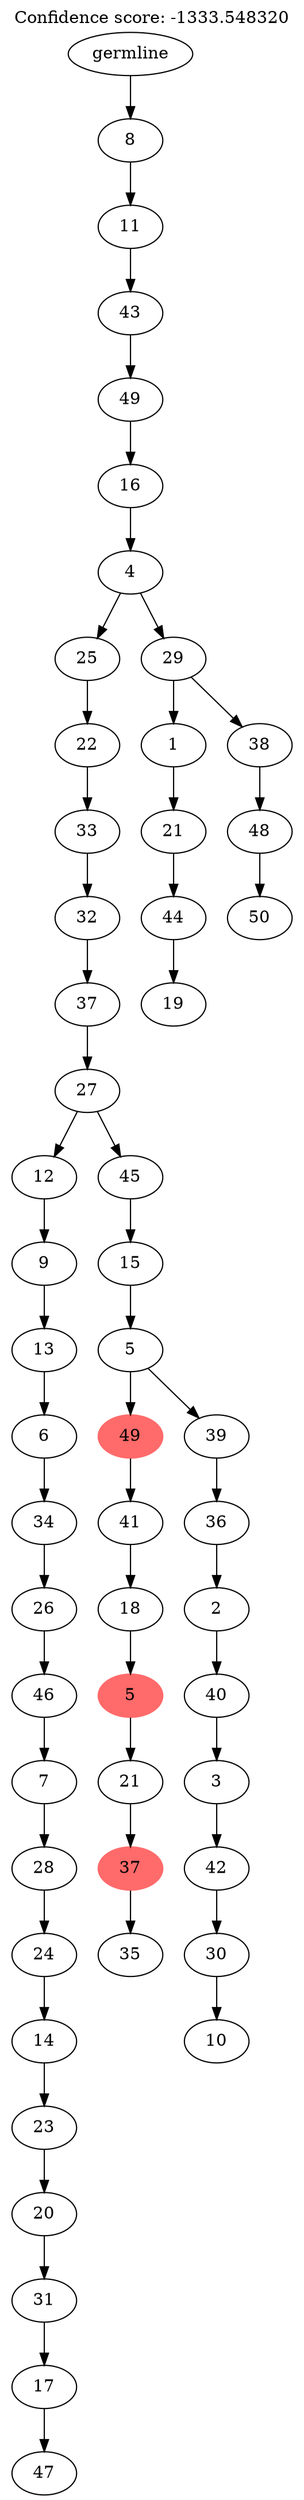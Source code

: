 digraph g {
	"53" -> "54";
	"54" [label="47"];
	"52" -> "53";
	"53" [label="17"];
	"51" -> "52";
	"52" [label="31"];
	"50" -> "51";
	"51" [label="20"];
	"49" -> "50";
	"50" [label="23"];
	"48" -> "49";
	"49" [label="14"];
	"47" -> "48";
	"48" [label="24"];
	"46" -> "47";
	"47" [label="28"];
	"45" -> "46";
	"46" [label="7"];
	"44" -> "45";
	"45" [label="46"];
	"43" -> "44";
	"44" [label="26"];
	"42" -> "43";
	"43" [label="34"];
	"41" -> "42";
	"42" [label="6"];
	"40" -> "41";
	"41" [label="13"];
	"39" -> "40";
	"40" [label="9"];
	"37" -> "38";
	"38" [label="35"];
	"36" -> "37";
	"37" [color=indianred1, style=filled, label="37"];
	"35" -> "36";
	"36" [label="21"];
	"34" -> "35";
	"35" [color=indianred1, style=filled, label="5"];
	"33" -> "34";
	"34" [label="18"];
	"32" -> "33";
	"33" [label="41"];
	"30" -> "31";
	"31" [label="10"];
	"29" -> "30";
	"30" [label="30"];
	"28" -> "29";
	"29" [label="42"];
	"27" -> "28";
	"28" [label="3"];
	"26" -> "27";
	"27" [label="40"];
	"25" -> "26";
	"26" [label="2"];
	"24" -> "25";
	"25" [label="36"];
	"23" -> "24";
	"24" [label="39"];
	"23" -> "32";
	"32" [color=indianred1, style=filled, label="49"];
	"22" -> "23";
	"23" [label="5"];
	"21" -> "22";
	"22" [label="15"];
	"20" -> "21";
	"21" [label="45"];
	"20" -> "39";
	"39" [label="12"];
	"19" -> "20";
	"20" [label="27"];
	"18" -> "19";
	"19" [label="37"];
	"17" -> "18";
	"18" [label="32"];
	"16" -> "17";
	"17" [label="33"];
	"15" -> "16";
	"16" [label="22"];
	"13" -> "14";
	"14" [label="19"];
	"12" -> "13";
	"13" [label="44"];
	"11" -> "12";
	"12" [label="21"];
	"9" -> "10";
	"10" [label="50"];
	"8" -> "9";
	"9" [label="48"];
	"7" -> "8";
	"8" [label="38"];
	"7" -> "11";
	"11" [label="1"];
	"6" -> "7";
	"7" [label="29"];
	"6" -> "15";
	"15" [label="25"];
	"5" -> "6";
	"6" [label="4"];
	"4" -> "5";
	"5" [label="16"];
	"3" -> "4";
	"4" [label="49"];
	"2" -> "3";
	"3" [label="43"];
	"1" -> "2";
	"2" [label="11"];
	"0" -> "1";
	"1" [label="8"];
	"0" [label="germline"];
	labelloc="t";
	label="Confidence score: -1333.548320";
}
